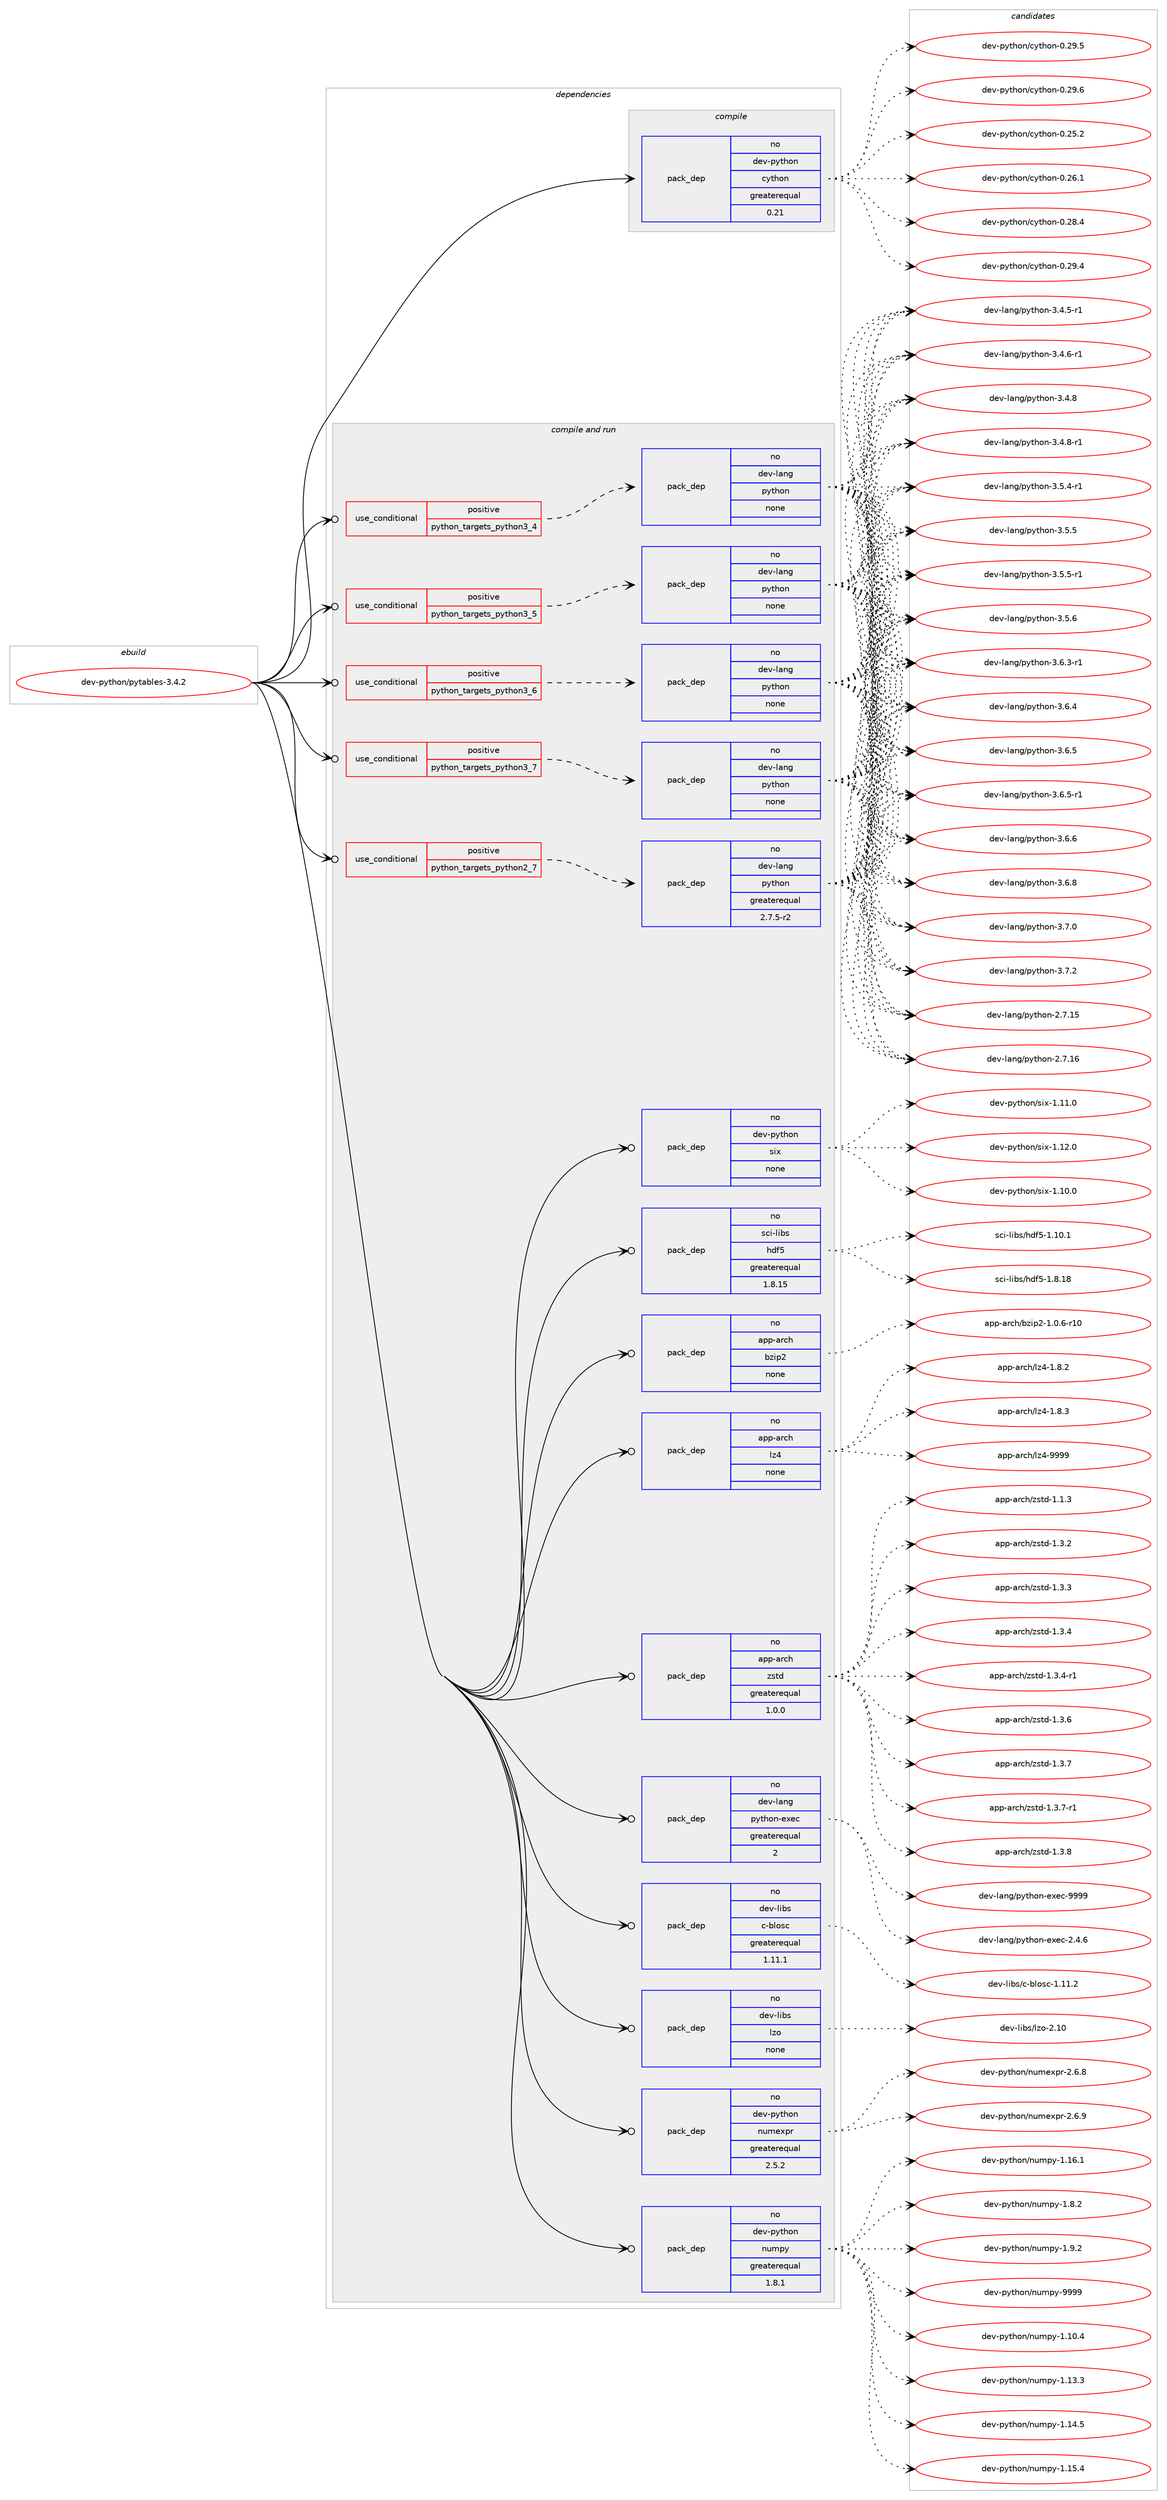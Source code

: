 digraph prolog {

# *************
# Graph options
# *************

newrank=true;
concentrate=true;
compound=true;
graph [rankdir=LR,fontname=Helvetica,fontsize=10,ranksep=1.5];#, ranksep=2.5, nodesep=0.2];
edge  [arrowhead=vee];
node  [fontname=Helvetica,fontsize=10];

# **********
# The ebuild
# **********

subgraph cluster_leftcol {
color=gray;
rank=same;
label=<<i>ebuild</i>>;
id [label="dev-python/pytables-3.4.2", color=red, width=4, href="../dev-python/pytables-3.4.2.svg"];
}

# ****************
# The dependencies
# ****************

subgraph cluster_midcol {
color=gray;
label=<<i>dependencies</i>>;
subgraph cluster_compile {
fillcolor="#eeeeee";
style=filled;
label=<<i>compile</i>>;
subgraph pack1027376 {
dependency1432623 [label=<<TABLE BORDER="0" CELLBORDER="1" CELLSPACING="0" CELLPADDING="4" WIDTH="220"><TR><TD ROWSPAN="6" CELLPADDING="30">pack_dep</TD></TR><TR><TD WIDTH="110">no</TD></TR><TR><TD>dev-python</TD></TR><TR><TD>cython</TD></TR><TR><TD>greaterequal</TD></TR><TR><TD>0.21</TD></TR></TABLE>>, shape=none, color=blue];
}
id:e -> dependency1432623:w [weight=20,style="solid",arrowhead="vee"];
}
subgraph cluster_compileandrun {
fillcolor="#eeeeee";
style=filled;
label=<<i>compile and run</i>>;
subgraph cond381903 {
dependency1432624 [label=<<TABLE BORDER="0" CELLBORDER="1" CELLSPACING="0" CELLPADDING="4"><TR><TD ROWSPAN="3" CELLPADDING="10">use_conditional</TD></TR><TR><TD>positive</TD></TR><TR><TD>python_targets_python2_7</TD></TR></TABLE>>, shape=none, color=red];
subgraph pack1027377 {
dependency1432625 [label=<<TABLE BORDER="0" CELLBORDER="1" CELLSPACING="0" CELLPADDING="4" WIDTH="220"><TR><TD ROWSPAN="6" CELLPADDING="30">pack_dep</TD></TR><TR><TD WIDTH="110">no</TD></TR><TR><TD>dev-lang</TD></TR><TR><TD>python</TD></TR><TR><TD>greaterequal</TD></TR><TR><TD>2.7.5-r2</TD></TR></TABLE>>, shape=none, color=blue];
}
dependency1432624:e -> dependency1432625:w [weight=20,style="dashed",arrowhead="vee"];
}
id:e -> dependency1432624:w [weight=20,style="solid",arrowhead="odotvee"];
subgraph cond381904 {
dependency1432626 [label=<<TABLE BORDER="0" CELLBORDER="1" CELLSPACING="0" CELLPADDING="4"><TR><TD ROWSPAN="3" CELLPADDING="10">use_conditional</TD></TR><TR><TD>positive</TD></TR><TR><TD>python_targets_python3_4</TD></TR></TABLE>>, shape=none, color=red];
subgraph pack1027378 {
dependency1432627 [label=<<TABLE BORDER="0" CELLBORDER="1" CELLSPACING="0" CELLPADDING="4" WIDTH="220"><TR><TD ROWSPAN="6" CELLPADDING="30">pack_dep</TD></TR><TR><TD WIDTH="110">no</TD></TR><TR><TD>dev-lang</TD></TR><TR><TD>python</TD></TR><TR><TD>none</TD></TR><TR><TD></TD></TR></TABLE>>, shape=none, color=blue];
}
dependency1432626:e -> dependency1432627:w [weight=20,style="dashed",arrowhead="vee"];
}
id:e -> dependency1432626:w [weight=20,style="solid",arrowhead="odotvee"];
subgraph cond381905 {
dependency1432628 [label=<<TABLE BORDER="0" CELLBORDER="1" CELLSPACING="0" CELLPADDING="4"><TR><TD ROWSPAN="3" CELLPADDING="10">use_conditional</TD></TR><TR><TD>positive</TD></TR><TR><TD>python_targets_python3_5</TD></TR></TABLE>>, shape=none, color=red];
subgraph pack1027379 {
dependency1432629 [label=<<TABLE BORDER="0" CELLBORDER="1" CELLSPACING="0" CELLPADDING="4" WIDTH="220"><TR><TD ROWSPAN="6" CELLPADDING="30">pack_dep</TD></TR><TR><TD WIDTH="110">no</TD></TR><TR><TD>dev-lang</TD></TR><TR><TD>python</TD></TR><TR><TD>none</TD></TR><TR><TD></TD></TR></TABLE>>, shape=none, color=blue];
}
dependency1432628:e -> dependency1432629:w [weight=20,style="dashed",arrowhead="vee"];
}
id:e -> dependency1432628:w [weight=20,style="solid",arrowhead="odotvee"];
subgraph cond381906 {
dependency1432630 [label=<<TABLE BORDER="0" CELLBORDER="1" CELLSPACING="0" CELLPADDING="4"><TR><TD ROWSPAN="3" CELLPADDING="10">use_conditional</TD></TR><TR><TD>positive</TD></TR><TR><TD>python_targets_python3_6</TD></TR></TABLE>>, shape=none, color=red];
subgraph pack1027380 {
dependency1432631 [label=<<TABLE BORDER="0" CELLBORDER="1" CELLSPACING="0" CELLPADDING="4" WIDTH="220"><TR><TD ROWSPAN="6" CELLPADDING="30">pack_dep</TD></TR><TR><TD WIDTH="110">no</TD></TR><TR><TD>dev-lang</TD></TR><TR><TD>python</TD></TR><TR><TD>none</TD></TR><TR><TD></TD></TR></TABLE>>, shape=none, color=blue];
}
dependency1432630:e -> dependency1432631:w [weight=20,style="dashed",arrowhead="vee"];
}
id:e -> dependency1432630:w [weight=20,style="solid",arrowhead="odotvee"];
subgraph cond381907 {
dependency1432632 [label=<<TABLE BORDER="0" CELLBORDER="1" CELLSPACING="0" CELLPADDING="4"><TR><TD ROWSPAN="3" CELLPADDING="10">use_conditional</TD></TR><TR><TD>positive</TD></TR><TR><TD>python_targets_python3_7</TD></TR></TABLE>>, shape=none, color=red];
subgraph pack1027381 {
dependency1432633 [label=<<TABLE BORDER="0" CELLBORDER="1" CELLSPACING="0" CELLPADDING="4" WIDTH="220"><TR><TD ROWSPAN="6" CELLPADDING="30">pack_dep</TD></TR><TR><TD WIDTH="110">no</TD></TR><TR><TD>dev-lang</TD></TR><TR><TD>python</TD></TR><TR><TD>none</TD></TR><TR><TD></TD></TR></TABLE>>, shape=none, color=blue];
}
dependency1432632:e -> dependency1432633:w [weight=20,style="dashed",arrowhead="vee"];
}
id:e -> dependency1432632:w [weight=20,style="solid",arrowhead="odotvee"];
subgraph pack1027382 {
dependency1432634 [label=<<TABLE BORDER="0" CELLBORDER="1" CELLSPACING="0" CELLPADDING="4" WIDTH="220"><TR><TD ROWSPAN="6" CELLPADDING="30">pack_dep</TD></TR><TR><TD WIDTH="110">no</TD></TR><TR><TD>app-arch</TD></TR><TR><TD>bzip2</TD></TR><TR><TD>none</TD></TR><TR><TD></TD></TR></TABLE>>, shape=none, color=blue];
}
id:e -> dependency1432634:w [weight=20,style="solid",arrowhead="odotvee"];
subgraph pack1027383 {
dependency1432635 [label=<<TABLE BORDER="0" CELLBORDER="1" CELLSPACING="0" CELLPADDING="4" WIDTH="220"><TR><TD ROWSPAN="6" CELLPADDING="30">pack_dep</TD></TR><TR><TD WIDTH="110">no</TD></TR><TR><TD>app-arch</TD></TR><TR><TD>lz4</TD></TR><TR><TD>none</TD></TR><TR><TD></TD></TR></TABLE>>, shape=none, color=blue];
}
id:e -> dependency1432635:w [weight=20,style="solid",arrowhead="odotvee"];
subgraph pack1027384 {
dependency1432636 [label=<<TABLE BORDER="0" CELLBORDER="1" CELLSPACING="0" CELLPADDING="4" WIDTH="220"><TR><TD ROWSPAN="6" CELLPADDING="30">pack_dep</TD></TR><TR><TD WIDTH="110">no</TD></TR><TR><TD>app-arch</TD></TR><TR><TD>zstd</TD></TR><TR><TD>greaterequal</TD></TR><TR><TD>1.0.0</TD></TR></TABLE>>, shape=none, color=blue];
}
id:e -> dependency1432636:w [weight=20,style="solid",arrowhead="odotvee"];
subgraph pack1027385 {
dependency1432637 [label=<<TABLE BORDER="0" CELLBORDER="1" CELLSPACING="0" CELLPADDING="4" WIDTH="220"><TR><TD ROWSPAN="6" CELLPADDING="30">pack_dep</TD></TR><TR><TD WIDTH="110">no</TD></TR><TR><TD>dev-lang</TD></TR><TR><TD>python-exec</TD></TR><TR><TD>greaterequal</TD></TR><TR><TD>2</TD></TR></TABLE>>, shape=none, color=blue];
}
id:e -> dependency1432637:w [weight=20,style="solid",arrowhead="odotvee"];
subgraph pack1027386 {
dependency1432638 [label=<<TABLE BORDER="0" CELLBORDER="1" CELLSPACING="0" CELLPADDING="4" WIDTH="220"><TR><TD ROWSPAN="6" CELLPADDING="30">pack_dep</TD></TR><TR><TD WIDTH="110">no</TD></TR><TR><TD>dev-libs</TD></TR><TR><TD>c-blosc</TD></TR><TR><TD>greaterequal</TD></TR><TR><TD>1.11.1</TD></TR></TABLE>>, shape=none, color=blue];
}
id:e -> dependency1432638:w [weight=20,style="solid",arrowhead="odotvee"];
subgraph pack1027387 {
dependency1432639 [label=<<TABLE BORDER="0" CELLBORDER="1" CELLSPACING="0" CELLPADDING="4" WIDTH="220"><TR><TD ROWSPAN="6" CELLPADDING="30">pack_dep</TD></TR><TR><TD WIDTH="110">no</TD></TR><TR><TD>dev-libs</TD></TR><TR><TD>lzo</TD></TR><TR><TD>none</TD></TR><TR><TD></TD></TR></TABLE>>, shape=none, color=blue];
}
id:e -> dependency1432639:w [weight=20,style="solid",arrowhead="odotvee"];
subgraph pack1027388 {
dependency1432640 [label=<<TABLE BORDER="0" CELLBORDER="1" CELLSPACING="0" CELLPADDING="4" WIDTH="220"><TR><TD ROWSPAN="6" CELLPADDING="30">pack_dep</TD></TR><TR><TD WIDTH="110">no</TD></TR><TR><TD>dev-python</TD></TR><TR><TD>numexpr</TD></TR><TR><TD>greaterequal</TD></TR><TR><TD>2.5.2</TD></TR></TABLE>>, shape=none, color=blue];
}
id:e -> dependency1432640:w [weight=20,style="solid",arrowhead="odotvee"];
subgraph pack1027389 {
dependency1432641 [label=<<TABLE BORDER="0" CELLBORDER="1" CELLSPACING="0" CELLPADDING="4" WIDTH="220"><TR><TD ROWSPAN="6" CELLPADDING="30">pack_dep</TD></TR><TR><TD WIDTH="110">no</TD></TR><TR><TD>dev-python</TD></TR><TR><TD>numpy</TD></TR><TR><TD>greaterequal</TD></TR><TR><TD>1.8.1</TD></TR></TABLE>>, shape=none, color=blue];
}
id:e -> dependency1432641:w [weight=20,style="solid",arrowhead="odotvee"];
subgraph pack1027390 {
dependency1432642 [label=<<TABLE BORDER="0" CELLBORDER="1" CELLSPACING="0" CELLPADDING="4" WIDTH="220"><TR><TD ROWSPAN="6" CELLPADDING="30">pack_dep</TD></TR><TR><TD WIDTH="110">no</TD></TR><TR><TD>dev-python</TD></TR><TR><TD>six</TD></TR><TR><TD>none</TD></TR><TR><TD></TD></TR></TABLE>>, shape=none, color=blue];
}
id:e -> dependency1432642:w [weight=20,style="solid",arrowhead="odotvee"];
subgraph pack1027391 {
dependency1432643 [label=<<TABLE BORDER="0" CELLBORDER="1" CELLSPACING="0" CELLPADDING="4" WIDTH="220"><TR><TD ROWSPAN="6" CELLPADDING="30">pack_dep</TD></TR><TR><TD WIDTH="110">no</TD></TR><TR><TD>sci-libs</TD></TR><TR><TD>hdf5</TD></TR><TR><TD>greaterequal</TD></TR><TR><TD>1.8.15</TD></TR></TABLE>>, shape=none, color=blue];
}
id:e -> dependency1432643:w [weight=20,style="solid",arrowhead="odotvee"];
}
subgraph cluster_run {
fillcolor="#eeeeee";
style=filled;
label=<<i>run</i>>;
}
}

# **************
# The candidates
# **************

subgraph cluster_choices {
rank=same;
color=gray;
label=<<i>candidates</i>>;

subgraph choice1027376 {
color=black;
nodesep=1;
choice10010111845112121116104111110479912111610411111045484650534650 [label="dev-python/cython-0.25.2", color=red, width=4,href="../dev-python/cython-0.25.2.svg"];
choice10010111845112121116104111110479912111610411111045484650544649 [label="dev-python/cython-0.26.1", color=red, width=4,href="../dev-python/cython-0.26.1.svg"];
choice10010111845112121116104111110479912111610411111045484650564652 [label="dev-python/cython-0.28.4", color=red, width=4,href="../dev-python/cython-0.28.4.svg"];
choice10010111845112121116104111110479912111610411111045484650574652 [label="dev-python/cython-0.29.4", color=red, width=4,href="../dev-python/cython-0.29.4.svg"];
choice10010111845112121116104111110479912111610411111045484650574653 [label="dev-python/cython-0.29.5", color=red, width=4,href="../dev-python/cython-0.29.5.svg"];
choice10010111845112121116104111110479912111610411111045484650574654 [label="dev-python/cython-0.29.6", color=red, width=4,href="../dev-python/cython-0.29.6.svg"];
dependency1432623:e -> choice10010111845112121116104111110479912111610411111045484650534650:w [style=dotted,weight="100"];
dependency1432623:e -> choice10010111845112121116104111110479912111610411111045484650544649:w [style=dotted,weight="100"];
dependency1432623:e -> choice10010111845112121116104111110479912111610411111045484650564652:w [style=dotted,weight="100"];
dependency1432623:e -> choice10010111845112121116104111110479912111610411111045484650574652:w [style=dotted,weight="100"];
dependency1432623:e -> choice10010111845112121116104111110479912111610411111045484650574653:w [style=dotted,weight="100"];
dependency1432623:e -> choice10010111845112121116104111110479912111610411111045484650574654:w [style=dotted,weight="100"];
}
subgraph choice1027377 {
color=black;
nodesep=1;
choice10010111845108971101034711212111610411111045504655464953 [label="dev-lang/python-2.7.15", color=red, width=4,href="../dev-lang/python-2.7.15.svg"];
choice10010111845108971101034711212111610411111045504655464954 [label="dev-lang/python-2.7.16", color=red, width=4,href="../dev-lang/python-2.7.16.svg"];
choice1001011184510897110103471121211161041111104551465246534511449 [label="dev-lang/python-3.4.5-r1", color=red, width=4,href="../dev-lang/python-3.4.5-r1.svg"];
choice1001011184510897110103471121211161041111104551465246544511449 [label="dev-lang/python-3.4.6-r1", color=red, width=4,href="../dev-lang/python-3.4.6-r1.svg"];
choice100101118451089711010347112121116104111110455146524656 [label="dev-lang/python-3.4.8", color=red, width=4,href="../dev-lang/python-3.4.8.svg"];
choice1001011184510897110103471121211161041111104551465246564511449 [label="dev-lang/python-3.4.8-r1", color=red, width=4,href="../dev-lang/python-3.4.8-r1.svg"];
choice1001011184510897110103471121211161041111104551465346524511449 [label="dev-lang/python-3.5.4-r1", color=red, width=4,href="../dev-lang/python-3.5.4-r1.svg"];
choice100101118451089711010347112121116104111110455146534653 [label="dev-lang/python-3.5.5", color=red, width=4,href="../dev-lang/python-3.5.5.svg"];
choice1001011184510897110103471121211161041111104551465346534511449 [label="dev-lang/python-3.5.5-r1", color=red, width=4,href="../dev-lang/python-3.5.5-r1.svg"];
choice100101118451089711010347112121116104111110455146534654 [label="dev-lang/python-3.5.6", color=red, width=4,href="../dev-lang/python-3.5.6.svg"];
choice1001011184510897110103471121211161041111104551465446514511449 [label="dev-lang/python-3.6.3-r1", color=red, width=4,href="../dev-lang/python-3.6.3-r1.svg"];
choice100101118451089711010347112121116104111110455146544652 [label="dev-lang/python-3.6.4", color=red, width=4,href="../dev-lang/python-3.6.4.svg"];
choice100101118451089711010347112121116104111110455146544653 [label="dev-lang/python-3.6.5", color=red, width=4,href="../dev-lang/python-3.6.5.svg"];
choice1001011184510897110103471121211161041111104551465446534511449 [label="dev-lang/python-3.6.5-r1", color=red, width=4,href="../dev-lang/python-3.6.5-r1.svg"];
choice100101118451089711010347112121116104111110455146544654 [label="dev-lang/python-3.6.6", color=red, width=4,href="../dev-lang/python-3.6.6.svg"];
choice100101118451089711010347112121116104111110455146544656 [label="dev-lang/python-3.6.8", color=red, width=4,href="../dev-lang/python-3.6.8.svg"];
choice100101118451089711010347112121116104111110455146554648 [label="dev-lang/python-3.7.0", color=red, width=4,href="../dev-lang/python-3.7.0.svg"];
choice100101118451089711010347112121116104111110455146554650 [label="dev-lang/python-3.7.2", color=red, width=4,href="../dev-lang/python-3.7.2.svg"];
dependency1432625:e -> choice10010111845108971101034711212111610411111045504655464953:w [style=dotted,weight="100"];
dependency1432625:e -> choice10010111845108971101034711212111610411111045504655464954:w [style=dotted,weight="100"];
dependency1432625:e -> choice1001011184510897110103471121211161041111104551465246534511449:w [style=dotted,weight="100"];
dependency1432625:e -> choice1001011184510897110103471121211161041111104551465246544511449:w [style=dotted,weight="100"];
dependency1432625:e -> choice100101118451089711010347112121116104111110455146524656:w [style=dotted,weight="100"];
dependency1432625:e -> choice1001011184510897110103471121211161041111104551465246564511449:w [style=dotted,weight="100"];
dependency1432625:e -> choice1001011184510897110103471121211161041111104551465346524511449:w [style=dotted,weight="100"];
dependency1432625:e -> choice100101118451089711010347112121116104111110455146534653:w [style=dotted,weight="100"];
dependency1432625:e -> choice1001011184510897110103471121211161041111104551465346534511449:w [style=dotted,weight="100"];
dependency1432625:e -> choice100101118451089711010347112121116104111110455146534654:w [style=dotted,weight="100"];
dependency1432625:e -> choice1001011184510897110103471121211161041111104551465446514511449:w [style=dotted,weight="100"];
dependency1432625:e -> choice100101118451089711010347112121116104111110455146544652:w [style=dotted,weight="100"];
dependency1432625:e -> choice100101118451089711010347112121116104111110455146544653:w [style=dotted,weight="100"];
dependency1432625:e -> choice1001011184510897110103471121211161041111104551465446534511449:w [style=dotted,weight="100"];
dependency1432625:e -> choice100101118451089711010347112121116104111110455146544654:w [style=dotted,weight="100"];
dependency1432625:e -> choice100101118451089711010347112121116104111110455146544656:w [style=dotted,weight="100"];
dependency1432625:e -> choice100101118451089711010347112121116104111110455146554648:w [style=dotted,weight="100"];
dependency1432625:e -> choice100101118451089711010347112121116104111110455146554650:w [style=dotted,weight="100"];
}
subgraph choice1027378 {
color=black;
nodesep=1;
choice10010111845108971101034711212111610411111045504655464953 [label="dev-lang/python-2.7.15", color=red, width=4,href="../dev-lang/python-2.7.15.svg"];
choice10010111845108971101034711212111610411111045504655464954 [label="dev-lang/python-2.7.16", color=red, width=4,href="../dev-lang/python-2.7.16.svg"];
choice1001011184510897110103471121211161041111104551465246534511449 [label="dev-lang/python-3.4.5-r1", color=red, width=4,href="../dev-lang/python-3.4.5-r1.svg"];
choice1001011184510897110103471121211161041111104551465246544511449 [label="dev-lang/python-3.4.6-r1", color=red, width=4,href="../dev-lang/python-3.4.6-r1.svg"];
choice100101118451089711010347112121116104111110455146524656 [label="dev-lang/python-3.4.8", color=red, width=4,href="../dev-lang/python-3.4.8.svg"];
choice1001011184510897110103471121211161041111104551465246564511449 [label="dev-lang/python-3.4.8-r1", color=red, width=4,href="../dev-lang/python-3.4.8-r1.svg"];
choice1001011184510897110103471121211161041111104551465346524511449 [label="dev-lang/python-3.5.4-r1", color=red, width=4,href="../dev-lang/python-3.5.4-r1.svg"];
choice100101118451089711010347112121116104111110455146534653 [label="dev-lang/python-3.5.5", color=red, width=4,href="../dev-lang/python-3.5.5.svg"];
choice1001011184510897110103471121211161041111104551465346534511449 [label="dev-lang/python-3.5.5-r1", color=red, width=4,href="../dev-lang/python-3.5.5-r1.svg"];
choice100101118451089711010347112121116104111110455146534654 [label="dev-lang/python-3.5.6", color=red, width=4,href="../dev-lang/python-3.5.6.svg"];
choice1001011184510897110103471121211161041111104551465446514511449 [label="dev-lang/python-3.6.3-r1", color=red, width=4,href="../dev-lang/python-3.6.3-r1.svg"];
choice100101118451089711010347112121116104111110455146544652 [label="dev-lang/python-3.6.4", color=red, width=4,href="../dev-lang/python-3.6.4.svg"];
choice100101118451089711010347112121116104111110455146544653 [label="dev-lang/python-3.6.5", color=red, width=4,href="../dev-lang/python-3.6.5.svg"];
choice1001011184510897110103471121211161041111104551465446534511449 [label="dev-lang/python-3.6.5-r1", color=red, width=4,href="../dev-lang/python-3.6.5-r1.svg"];
choice100101118451089711010347112121116104111110455146544654 [label="dev-lang/python-3.6.6", color=red, width=4,href="../dev-lang/python-3.6.6.svg"];
choice100101118451089711010347112121116104111110455146544656 [label="dev-lang/python-3.6.8", color=red, width=4,href="../dev-lang/python-3.6.8.svg"];
choice100101118451089711010347112121116104111110455146554648 [label="dev-lang/python-3.7.0", color=red, width=4,href="../dev-lang/python-3.7.0.svg"];
choice100101118451089711010347112121116104111110455146554650 [label="dev-lang/python-3.7.2", color=red, width=4,href="../dev-lang/python-3.7.2.svg"];
dependency1432627:e -> choice10010111845108971101034711212111610411111045504655464953:w [style=dotted,weight="100"];
dependency1432627:e -> choice10010111845108971101034711212111610411111045504655464954:w [style=dotted,weight="100"];
dependency1432627:e -> choice1001011184510897110103471121211161041111104551465246534511449:w [style=dotted,weight="100"];
dependency1432627:e -> choice1001011184510897110103471121211161041111104551465246544511449:w [style=dotted,weight="100"];
dependency1432627:e -> choice100101118451089711010347112121116104111110455146524656:w [style=dotted,weight="100"];
dependency1432627:e -> choice1001011184510897110103471121211161041111104551465246564511449:w [style=dotted,weight="100"];
dependency1432627:e -> choice1001011184510897110103471121211161041111104551465346524511449:w [style=dotted,weight="100"];
dependency1432627:e -> choice100101118451089711010347112121116104111110455146534653:w [style=dotted,weight="100"];
dependency1432627:e -> choice1001011184510897110103471121211161041111104551465346534511449:w [style=dotted,weight="100"];
dependency1432627:e -> choice100101118451089711010347112121116104111110455146534654:w [style=dotted,weight="100"];
dependency1432627:e -> choice1001011184510897110103471121211161041111104551465446514511449:w [style=dotted,weight="100"];
dependency1432627:e -> choice100101118451089711010347112121116104111110455146544652:w [style=dotted,weight="100"];
dependency1432627:e -> choice100101118451089711010347112121116104111110455146544653:w [style=dotted,weight="100"];
dependency1432627:e -> choice1001011184510897110103471121211161041111104551465446534511449:w [style=dotted,weight="100"];
dependency1432627:e -> choice100101118451089711010347112121116104111110455146544654:w [style=dotted,weight="100"];
dependency1432627:e -> choice100101118451089711010347112121116104111110455146544656:w [style=dotted,weight="100"];
dependency1432627:e -> choice100101118451089711010347112121116104111110455146554648:w [style=dotted,weight="100"];
dependency1432627:e -> choice100101118451089711010347112121116104111110455146554650:w [style=dotted,weight="100"];
}
subgraph choice1027379 {
color=black;
nodesep=1;
choice10010111845108971101034711212111610411111045504655464953 [label="dev-lang/python-2.7.15", color=red, width=4,href="../dev-lang/python-2.7.15.svg"];
choice10010111845108971101034711212111610411111045504655464954 [label="dev-lang/python-2.7.16", color=red, width=4,href="../dev-lang/python-2.7.16.svg"];
choice1001011184510897110103471121211161041111104551465246534511449 [label="dev-lang/python-3.4.5-r1", color=red, width=4,href="../dev-lang/python-3.4.5-r1.svg"];
choice1001011184510897110103471121211161041111104551465246544511449 [label="dev-lang/python-3.4.6-r1", color=red, width=4,href="../dev-lang/python-3.4.6-r1.svg"];
choice100101118451089711010347112121116104111110455146524656 [label="dev-lang/python-3.4.8", color=red, width=4,href="../dev-lang/python-3.4.8.svg"];
choice1001011184510897110103471121211161041111104551465246564511449 [label="dev-lang/python-3.4.8-r1", color=red, width=4,href="../dev-lang/python-3.4.8-r1.svg"];
choice1001011184510897110103471121211161041111104551465346524511449 [label="dev-lang/python-3.5.4-r1", color=red, width=4,href="../dev-lang/python-3.5.4-r1.svg"];
choice100101118451089711010347112121116104111110455146534653 [label="dev-lang/python-3.5.5", color=red, width=4,href="../dev-lang/python-3.5.5.svg"];
choice1001011184510897110103471121211161041111104551465346534511449 [label="dev-lang/python-3.5.5-r1", color=red, width=4,href="../dev-lang/python-3.5.5-r1.svg"];
choice100101118451089711010347112121116104111110455146534654 [label="dev-lang/python-3.5.6", color=red, width=4,href="../dev-lang/python-3.5.6.svg"];
choice1001011184510897110103471121211161041111104551465446514511449 [label="dev-lang/python-3.6.3-r1", color=red, width=4,href="../dev-lang/python-3.6.3-r1.svg"];
choice100101118451089711010347112121116104111110455146544652 [label="dev-lang/python-3.6.4", color=red, width=4,href="../dev-lang/python-3.6.4.svg"];
choice100101118451089711010347112121116104111110455146544653 [label="dev-lang/python-3.6.5", color=red, width=4,href="../dev-lang/python-3.6.5.svg"];
choice1001011184510897110103471121211161041111104551465446534511449 [label="dev-lang/python-3.6.5-r1", color=red, width=4,href="../dev-lang/python-3.6.5-r1.svg"];
choice100101118451089711010347112121116104111110455146544654 [label="dev-lang/python-3.6.6", color=red, width=4,href="../dev-lang/python-3.6.6.svg"];
choice100101118451089711010347112121116104111110455146544656 [label="dev-lang/python-3.6.8", color=red, width=4,href="../dev-lang/python-3.6.8.svg"];
choice100101118451089711010347112121116104111110455146554648 [label="dev-lang/python-3.7.0", color=red, width=4,href="../dev-lang/python-3.7.0.svg"];
choice100101118451089711010347112121116104111110455146554650 [label="dev-lang/python-3.7.2", color=red, width=4,href="../dev-lang/python-3.7.2.svg"];
dependency1432629:e -> choice10010111845108971101034711212111610411111045504655464953:w [style=dotted,weight="100"];
dependency1432629:e -> choice10010111845108971101034711212111610411111045504655464954:w [style=dotted,weight="100"];
dependency1432629:e -> choice1001011184510897110103471121211161041111104551465246534511449:w [style=dotted,weight="100"];
dependency1432629:e -> choice1001011184510897110103471121211161041111104551465246544511449:w [style=dotted,weight="100"];
dependency1432629:e -> choice100101118451089711010347112121116104111110455146524656:w [style=dotted,weight="100"];
dependency1432629:e -> choice1001011184510897110103471121211161041111104551465246564511449:w [style=dotted,weight="100"];
dependency1432629:e -> choice1001011184510897110103471121211161041111104551465346524511449:w [style=dotted,weight="100"];
dependency1432629:e -> choice100101118451089711010347112121116104111110455146534653:w [style=dotted,weight="100"];
dependency1432629:e -> choice1001011184510897110103471121211161041111104551465346534511449:w [style=dotted,weight="100"];
dependency1432629:e -> choice100101118451089711010347112121116104111110455146534654:w [style=dotted,weight="100"];
dependency1432629:e -> choice1001011184510897110103471121211161041111104551465446514511449:w [style=dotted,weight="100"];
dependency1432629:e -> choice100101118451089711010347112121116104111110455146544652:w [style=dotted,weight="100"];
dependency1432629:e -> choice100101118451089711010347112121116104111110455146544653:w [style=dotted,weight="100"];
dependency1432629:e -> choice1001011184510897110103471121211161041111104551465446534511449:w [style=dotted,weight="100"];
dependency1432629:e -> choice100101118451089711010347112121116104111110455146544654:w [style=dotted,weight="100"];
dependency1432629:e -> choice100101118451089711010347112121116104111110455146544656:w [style=dotted,weight="100"];
dependency1432629:e -> choice100101118451089711010347112121116104111110455146554648:w [style=dotted,weight="100"];
dependency1432629:e -> choice100101118451089711010347112121116104111110455146554650:w [style=dotted,weight="100"];
}
subgraph choice1027380 {
color=black;
nodesep=1;
choice10010111845108971101034711212111610411111045504655464953 [label="dev-lang/python-2.7.15", color=red, width=4,href="../dev-lang/python-2.7.15.svg"];
choice10010111845108971101034711212111610411111045504655464954 [label="dev-lang/python-2.7.16", color=red, width=4,href="../dev-lang/python-2.7.16.svg"];
choice1001011184510897110103471121211161041111104551465246534511449 [label="dev-lang/python-3.4.5-r1", color=red, width=4,href="../dev-lang/python-3.4.5-r1.svg"];
choice1001011184510897110103471121211161041111104551465246544511449 [label="dev-lang/python-3.4.6-r1", color=red, width=4,href="../dev-lang/python-3.4.6-r1.svg"];
choice100101118451089711010347112121116104111110455146524656 [label="dev-lang/python-3.4.8", color=red, width=4,href="../dev-lang/python-3.4.8.svg"];
choice1001011184510897110103471121211161041111104551465246564511449 [label="dev-lang/python-3.4.8-r1", color=red, width=4,href="../dev-lang/python-3.4.8-r1.svg"];
choice1001011184510897110103471121211161041111104551465346524511449 [label="dev-lang/python-3.5.4-r1", color=red, width=4,href="../dev-lang/python-3.5.4-r1.svg"];
choice100101118451089711010347112121116104111110455146534653 [label="dev-lang/python-3.5.5", color=red, width=4,href="../dev-lang/python-3.5.5.svg"];
choice1001011184510897110103471121211161041111104551465346534511449 [label="dev-lang/python-3.5.5-r1", color=red, width=4,href="../dev-lang/python-3.5.5-r1.svg"];
choice100101118451089711010347112121116104111110455146534654 [label="dev-lang/python-3.5.6", color=red, width=4,href="../dev-lang/python-3.5.6.svg"];
choice1001011184510897110103471121211161041111104551465446514511449 [label="dev-lang/python-3.6.3-r1", color=red, width=4,href="../dev-lang/python-3.6.3-r1.svg"];
choice100101118451089711010347112121116104111110455146544652 [label="dev-lang/python-3.6.4", color=red, width=4,href="../dev-lang/python-3.6.4.svg"];
choice100101118451089711010347112121116104111110455146544653 [label="dev-lang/python-3.6.5", color=red, width=4,href="../dev-lang/python-3.6.5.svg"];
choice1001011184510897110103471121211161041111104551465446534511449 [label="dev-lang/python-3.6.5-r1", color=red, width=4,href="../dev-lang/python-3.6.5-r1.svg"];
choice100101118451089711010347112121116104111110455146544654 [label="dev-lang/python-3.6.6", color=red, width=4,href="../dev-lang/python-3.6.6.svg"];
choice100101118451089711010347112121116104111110455146544656 [label="dev-lang/python-3.6.8", color=red, width=4,href="../dev-lang/python-3.6.8.svg"];
choice100101118451089711010347112121116104111110455146554648 [label="dev-lang/python-3.7.0", color=red, width=4,href="../dev-lang/python-3.7.0.svg"];
choice100101118451089711010347112121116104111110455146554650 [label="dev-lang/python-3.7.2", color=red, width=4,href="../dev-lang/python-3.7.2.svg"];
dependency1432631:e -> choice10010111845108971101034711212111610411111045504655464953:w [style=dotted,weight="100"];
dependency1432631:e -> choice10010111845108971101034711212111610411111045504655464954:w [style=dotted,weight="100"];
dependency1432631:e -> choice1001011184510897110103471121211161041111104551465246534511449:w [style=dotted,weight="100"];
dependency1432631:e -> choice1001011184510897110103471121211161041111104551465246544511449:w [style=dotted,weight="100"];
dependency1432631:e -> choice100101118451089711010347112121116104111110455146524656:w [style=dotted,weight="100"];
dependency1432631:e -> choice1001011184510897110103471121211161041111104551465246564511449:w [style=dotted,weight="100"];
dependency1432631:e -> choice1001011184510897110103471121211161041111104551465346524511449:w [style=dotted,weight="100"];
dependency1432631:e -> choice100101118451089711010347112121116104111110455146534653:w [style=dotted,weight="100"];
dependency1432631:e -> choice1001011184510897110103471121211161041111104551465346534511449:w [style=dotted,weight="100"];
dependency1432631:e -> choice100101118451089711010347112121116104111110455146534654:w [style=dotted,weight="100"];
dependency1432631:e -> choice1001011184510897110103471121211161041111104551465446514511449:w [style=dotted,weight="100"];
dependency1432631:e -> choice100101118451089711010347112121116104111110455146544652:w [style=dotted,weight="100"];
dependency1432631:e -> choice100101118451089711010347112121116104111110455146544653:w [style=dotted,weight="100"];
dependency1432631:e -> choice1001011184510897110103471121211161041111104551465446534511449:w [style=dotted,weight="100"];
dependency1432631:e -> choice100101118451089711010347112121116104111110455146544654:w [style=dotted,weight="100"];
dependency1432631:e -> choice100101118451089711010347112121116104111110455146544656:w [style=dotted,weight="100"];
dependency1432631:e -> choice100101118451089711010347112121116104111110455146554648:w [style=dotted,weight="100"];
dependency1432631:e -> choice100101118451089711010347112121116104111110455146554650:w [style=dotted,weight="100"];
}
subgraph choice1027381 {
color=black;
nodesep=1;
choice10010111845108971101034711212111610411111045504655464953 [label="dev-lang/python-2.7.15", color=red, width=4,href="../dev-lang/python-2.7.15.svg"];
choice10010111845108971101034711212111610411111045504655464954 [label="dev-lang/python-2.7.16", color=red, width=4,href="../dev-lang/python-2.7.16.svg"];
choice1001011184510897110103471121211161041111104551465246534511449 [label="dev-lang/python-3.4.5-r1", color=red, width=4,href="../dev-lang/python-3.4.5-r1.svg"];
choice1001011184510897110103471121211161041111104551465246544511449 [label="dev-lang/python-3.4.6-r1", color=red, width=4,href="../dev-lang/python-3.4.6-r1.svg"];
choice100101118451089711010347112121116104111110455146524656 [label="dev-lang/python-3.4.8", color=red, width=4,href="../dev-lang/python-3.4.8.svg"];
choice1001011184510897110103471121211161041111104551465246564511449 [label="dev-lang/python-3.4.8-r1", color=red, width=4,href="../dev-lang/python-3.4.8-r1.svg"];
choice1001011184510897110103471121211161041111104551465346524511449 [label="dev-lang/python-3.5.4-r1", color=red, width=4,href="../dev-lang/python-3.5.4-r1.svg"];
choice100101118451089711010347112121116104111110455146534653 [label="dev-lang/python-3.5.5", color=red, width=4,href="../dev-lang/python-3.5.5.svg"];
choice1001011184510897110103471121211161041111104551465346534511449 [label="dev-lang/python-3.5.5-r1", color=red, width=4,href="../dev-lang/python-3.5.5-r1.svg"];
choice100101118451089711010347112121116104111110455146534654 [label="dev-lang/python-3.5.6", color=red, width=4,href="../dev-lang/python-3.5.6.svg"];
choice1001011184510897110103471121211161041111104551465446514511449 [label="dev-lang/python-3.6.3-r1", color=red, width=4,href="../dev-lang/python-3.6.3-r1.svg"];
choice100101118451089711010347112121116104111110455146544652 [label="dev-lang/python-3.6.4", color=red, width=4,href="../dev-lang/python-3.6.4.svg"];
choice100101118451089711010347112121116104111110455146544653 [label="dev-lang/python-3.6.5", color=red, width=4,href="../dev-lang/python-3.6.5.svg"];
choice1001011184510897110103471121211161041111104551465446534511449 [label="dev-lang/python-3.6.5-r1", color=red, width=4,href="../dev-lang/python-3.6.5-r1.svg"];
choice100101118451089711010347112121116104111110455146544654 [label="dev-lang/python-3.6.6", color=red, width=4,href="../dev-lang/python-3.6.6.svg"];
choice100101118451089711010347112121116104111110455146544656 [label="dev-lang/python-3.6.8", color=red, width=4,href="../dev-lang/python-3.6.8.svg"];
choice100101118451089711010347112121116104111110455146554648 [label="dev-lang/python-3.7.0", color=red, width=4,href="../dev-lang/python-3.7.0.svg"];
choice100101118451089711010347112121116104111110455146554650 [label="dev-lang/python-3.7.2", color=red, width=4,href="../dev-lang/python-3.7.2.svg"];
dependency1432633:e -> choice10010111845108971101034711212111610411111045504655464953:w [style=dotted,weight="100"];
dependency1432633:e -> choice10010111845108971101034711212111610411111045504655464954:w [style=dotted,weight="100"];
dependency1432633:e -> choice1001011184510897110103471121211161041111104551465246534511449:w [style=dotted,weight="100"];
dependency1432633:e -> choice1001011184510897110103471121211161041111104551465246544511449:w [style=dotted,weight="100"];
dependency1432633:e -> choice100101118451089711010347112121116104111110455146524656:w [style=dotted,weight="100"];
dependency1432633:e -> choice1001011184510897110103471121211161041111104551465246564511449:w [style=dotted,weight="100"];
dependency1432633:e -> choice1001011184510897110103471121211161041111104551465346524511449:w [style=dotted,weight="100"];
dependency1432633:e -> choice100101118451089711010347112121116104111110455146534653:w [style=dotted,weight="100"];
dependency1432633:e -> choice1001011184510897110103471121211161041111104551465346534511449:w [style=dotted,weight="100"];
dependency1432633:e -> choice100101118451089711010347112121116104111110455146534654:w [style=dotted,weight="100"];
dependency1432633:e -> choice1001011184510897110103471121211161041111104551465446514511449:w [style=dotted,weight="100"];
dependency1432633:e -> choice100101118451089711010347112121116104111110455146544652:w [style=dotted,weight="100"];
dependency1432633:e -> choice100101118451089711010347112121116104111110455146544653:w [style=dotted,weight="100"];
dependency1432633:e -> choice1001011184510897110103471121211161041111104551465446534511449:w [style=dotted,weight="100"];
dependency1432633:e -> choice100101118451089711010347112121116104111110455146544654:w [style=dotted,weight="100"];
dependency1432633:e -> choice100101118451089711010347112121116104111110455146544656:w [style=dotted,weight="100"];
dependency1432633:e -> choice100101118451089711010347112121116104111110455146554648:w [style=dotted,weight="100"];
dependency1432633:e -> choice100101118451089711010347112121116104111110455146554650:w [style=dotted,weight="100"];
}
subgraph choice1027382 {
color=black;
nodesep=1;
choice97112112459711499104479812210511250454946484654451144948 [label="app-arch/bzip2-1.0.6-r10", color=red, width=4,href="../app-arch/bzip2-1.0.6-r10.svg"];
dependency1432634:e -> choice97112112459711499104479812210511250454946484654451144948:w [style=dotted,weight="100"];
}
subgraph choice1027383 {
color=black;
nodesep=1;
choice971121124597114991044710812252454946564650 [label="app-arch/lz4-1.8.2", color=red, width=4,href="../app-arch/lz4-1.8.2.svg"];
choice971121124597114991044710812252454946564651 [label="app-arch/lz4-1.8.3", color=red, width=4,href="../app-arch/lz4-1.8.3.svg"];
choice9711211245971149910447108122524557575757 [label="app-arch/lz4-9999", color=red, width=4,href="../app-arch/lz4-9999.svg"];
dependency1432635:e -> choice971121124597114991044710812252454946564650:w [style=dotted,weight="100"];
dependency1432635:e -> choice971121124597114991044710812252454946564651:w [style=dotted,weight="100"];
dependency1432635:e -> choice9711211245971149910447108122524557575757:w [style=dotted,weight="100"];
}
subgraph choice1027384 {
color=black;
nodesep=1;
choice9711211245971149910447122115116100454946494651 [label="app-arch/zstd-1.1.3", color=red, width=4,href="../app-arch/zstd-1.1.3.svg"];
choice9711211245971149910447122115116100454946514650 [label="app-arch/zstd-1.3.2", color=red, width=4,href="../app-arch/zstd-1.3.2.svg"];
choice9711211245971149910447122115116100454946514651 [label="app-arch/zstd-1.3.3", color=red, width=4,href="../app-arch/zstd-1.3.3.svg"];
choice9711211245971149910447122115116100454946514652 [label="app-arch/zstd-1.3.4", color=red, width=4,href="../app-arch/zstd-1.3.4.svg"];
choice97112112459711499104471221151161004549465146524511449 [label="app-arch/zstd-1.3.4-r1", color=red, width=4,href="../app-arch/zstd-1.3.4-r1.svg"];
choice9711211245971149910447122115116100454946514654 [label="app-arch/zstd-1.3.6", color=red, width=4,href="../app-arch/zstd-1.3.6.svg"];
choice9711211245971149910447122115116100454946514655 [label="app-arch/zstd-1.3.7", color=red, width=4,href="../app-arch/zstd-1.3.7.svg"];
choice97112112459711499104471221151161004549465146554511449 [label="app-arch/zstd-1.3.7-r1", color=red, width=4,href="../app-arch/zstd-1.3.7-r1.svg"];
choice9711211245971149910447122115116100454946514656 [label="app-arch/zstd-1.3.8", color=red, width=4,href="../app-arch/zstd-1.3.8.svg"];
dependency1432636:e -> choice9711211245971149910447122115116100454946494651:w [style=dotted,weight="100"];
dependency1432636:e -> choice9711211245971149910447122115116100454946514650:w [style=dotted,weight="100"];
dependency1432636:e -> choice9711211245971149910447122115116100454946514651:w [style=dotted,weight="100"];
dependency1432636:e -> choice9711211245971149910447122115116100454946514652:w [style=dotted,weight="100"];
dependency1432636:e -> choice97112112459711499104471221151161004549465146524511449:w [style=dotted,weight="100"];
dependency1432636:e -> choice9711211245971149910447122115116100454946514654:w [style=dotted,weight="100"];
dependency1432636:e -> choice9711211245971149910447122115116100454946514655:w [style=dotted,weight="100"];
dependency1432636:e -> choice97112112459711499104471221151161004549465146554511449:w [style=dotted,weight="100"];
dependency1432636:e -> choice9711211245971149910447122115116100454946514656:w [style=dotted,weight="100"];
}
subgraph choice1027385 {
color=black;
nodesep=1;
choice1001011184510897110103471121211161041111104510112010199455046524654 [label="dev-lang/python-exec-2.4.6", color=red, width=4,href="../dev-lang/python-exec-2.4.6.svg"];
choice10010111845108971101034711212111610411111045101120101994557575757 [label="dev-lang/python-exec-9999", color=red, width=4,href="../dev-lang/python-exec-9999.svg"];
dependency1432637:e -> choice1001011184510897110103471121211161041111104510112010199455046524654:w [style=dotted,weight="100"];
dependency1432637:e -> choice10010111845108971101034711212111610411111045101120101994557575757:w [style=dotted,weight="100"];
}
subgraph choice1027386 {
color=black;
nodesep=1;
choice1001011184510810598115479945981081111159945494649494650 [label="dev-libs/c-blosc-1.11.2", color=red, width=4,href="../dev-libs/c-blosc-1.11.2.svg"];
dependency1432638:e -> choice1001011184510810598115479945981081111159945494649494650:w [style=dotted,weight="100"];
}
subgraph choice1027387 {
color=black;
nodesep=1;
choice1001011184510810598115471081221114550464948 [label="dev-libs/lzo-2.10", color=red, width=4,href="../dev-libs/lzo-2.10.svg"];
dependency1432639:e -> choice1001011184510810598115471081221114550464948:w [style=dotted,weight="100"];
}
subgraph choice1027388 {
color=black;
nodesep=1;
choice1001011184511212111610411111047110117109101120112114455046544656 [label="dev-python/numexpr-2.6.8", color=red, width=4,href="../dev-python/numexpr-2.6.8.svg"];
choice1001011184511212111610411111047110117109101120112114455046544657 [label="dev-python/numexpr-2.6.9", color=red, width=4,href="../dev-python/numexpr-2.6.9.svg"];
dependency1432640:e -> choice1001011184511212111610411111047110117109101120112114455046544656:w [style=dotted,weight="100"];
dependency1432640:e -> choice1001011184511212111610411111047110117109101120112114455046544657:w [style=dotted,weight="100"];
}
subgraph choice1027389 {
color=black;
nodesep=1;
choice100101118451121211161041111104711011710911212145494649484652 [label="dev-python/numpy-1.10.4", color=red, width=4,href="../dev-python/numpy-1.10.4.svg"];
choice100101118451121211161041111104711011710911212145494649514651 [label="dev-python/numpy-1.13.3", color=red, width=4,href="../dev-python/numpy-1.13.3.svg"];
choice100101118451121211161041111104711011710911212145494649524653 [label="dev-python/numpy-1.14.5", color=red, width=4,href="../dev-python/numpy-1.14.5.svg"];
choice100101118451121211161041111104711011710911212145494649534652 [label="dev-python/numpy-1.15.4", color=red, width=4,href="../dev-python/numpy-1.15.4.svg"];
choice100101118451121211161041111104711011710911212145494649544649 [label="dev-python/numpy-1.16.1", color=red, width=4,href="../dev-python/numpy-1.16.1.svg"];
choice1001011184511212111610411111047110117109112121454946564650 [label="dev-python/numpy-1.8.2", color=red, width=4,href="../dev-python/numpy-1.8.2.svg"];
choice1001011184511212111610411111047110117109112121454946574650 [label="dev-python/numpy-1.9.2", color=red, width=4,href="../dev-python/numpy-1.9.2.svg"];
choice10010111845112121116104111110471101171091121214557575757 [label="dev-python/numpy-9999", color=red, width=4,href="../dev-python/numpy-9999.svg"];
dependency1432641:e -> choice100101118451121211161041111104711011710911212145494649484652:w [style=dotted,weight="100"];
dependency1432641:e -> choice100101118451121211161041111104711011710911212145494649514651:w [style=dotted,weight="100"];
dependency1432641:e -> choice100101118451121211161041111104711011710911212145494649524653:w [style=dotted,weight="100"];
dependency1432641:e -> choice100101118451121211161041111104711011710911212145494649534652:w [style=dotted,weight="100"];
dependency1432641:e -> choice100101118451121211161041111104711011710911212145494649544649:w [style=dotted,weight="100"];
dependency1432641:e -> choice1001011184511212111610411111047110117109112121454946564650:w [style=dotted,weight="100"];
dependency1432641:e -> choice1001011184511212111610411111047110117109112121454946574650:w [style=dotted,weight="100"];
dependency1432641:e -> choice10010111845112121116104111110471101171091121214557575757:w [style=dotted,weight="100"];
}
subgraph choice1027390 {
color=black;
nodesep=1;
choice100101118451121211161041111104711510512045494649484648 [label="dev-python/six-1.10.0", color=red, width=4,href="../dev-python/six-1.10.0.svg"];
choice100101118451121211161041111104711510512045494649494648 [label="dev-python/six-1.11.0", color=red, width=4,href="../dev-python/six-1.11.0.svg"];
choice100101118451121211161041111104711510512045494649504648 [label="dev-python/six-1.12.0", color=red, width=4,href="../dev-python/six-1.12.0.svg"];
dependency1432642:e -> choice100101118451121211161041111104711510512045494649484648:w [style=dotted,weight="100"];
dependency1432642:e -> choice100101118451121211161041111104711510512045494649494648:w [style=dotted,weight="100"];
dependency1432642:e -> choice100101118451121211161041111104711510512045494649504648:w [style=dotted,weight="100"];
}
subgraph choice1027391 {
color=black;
nodesep=1;
choice115991054510810598115471041001025345494649484649 [label="sci-libs/hdf5-1.10.1", color=red, width=4,href="../sci-libs/hdf5-1.10.1.svg"];
choice115991054510810598115471041001025345494656464956 [label="sci-libs/hdf5-1.8.18", color=red, width=4,href="../sci-libs/hdf5-1.8.18.svg"];
dependency1432643:e -> choice115991054510810598115471041001025345494649484649:w [style=dotted,weight="100"];
dependency1432643:e -> choice115991054510810598115471041001025345494656464956:w [style=dotted,weight="100"];
}
}

}
